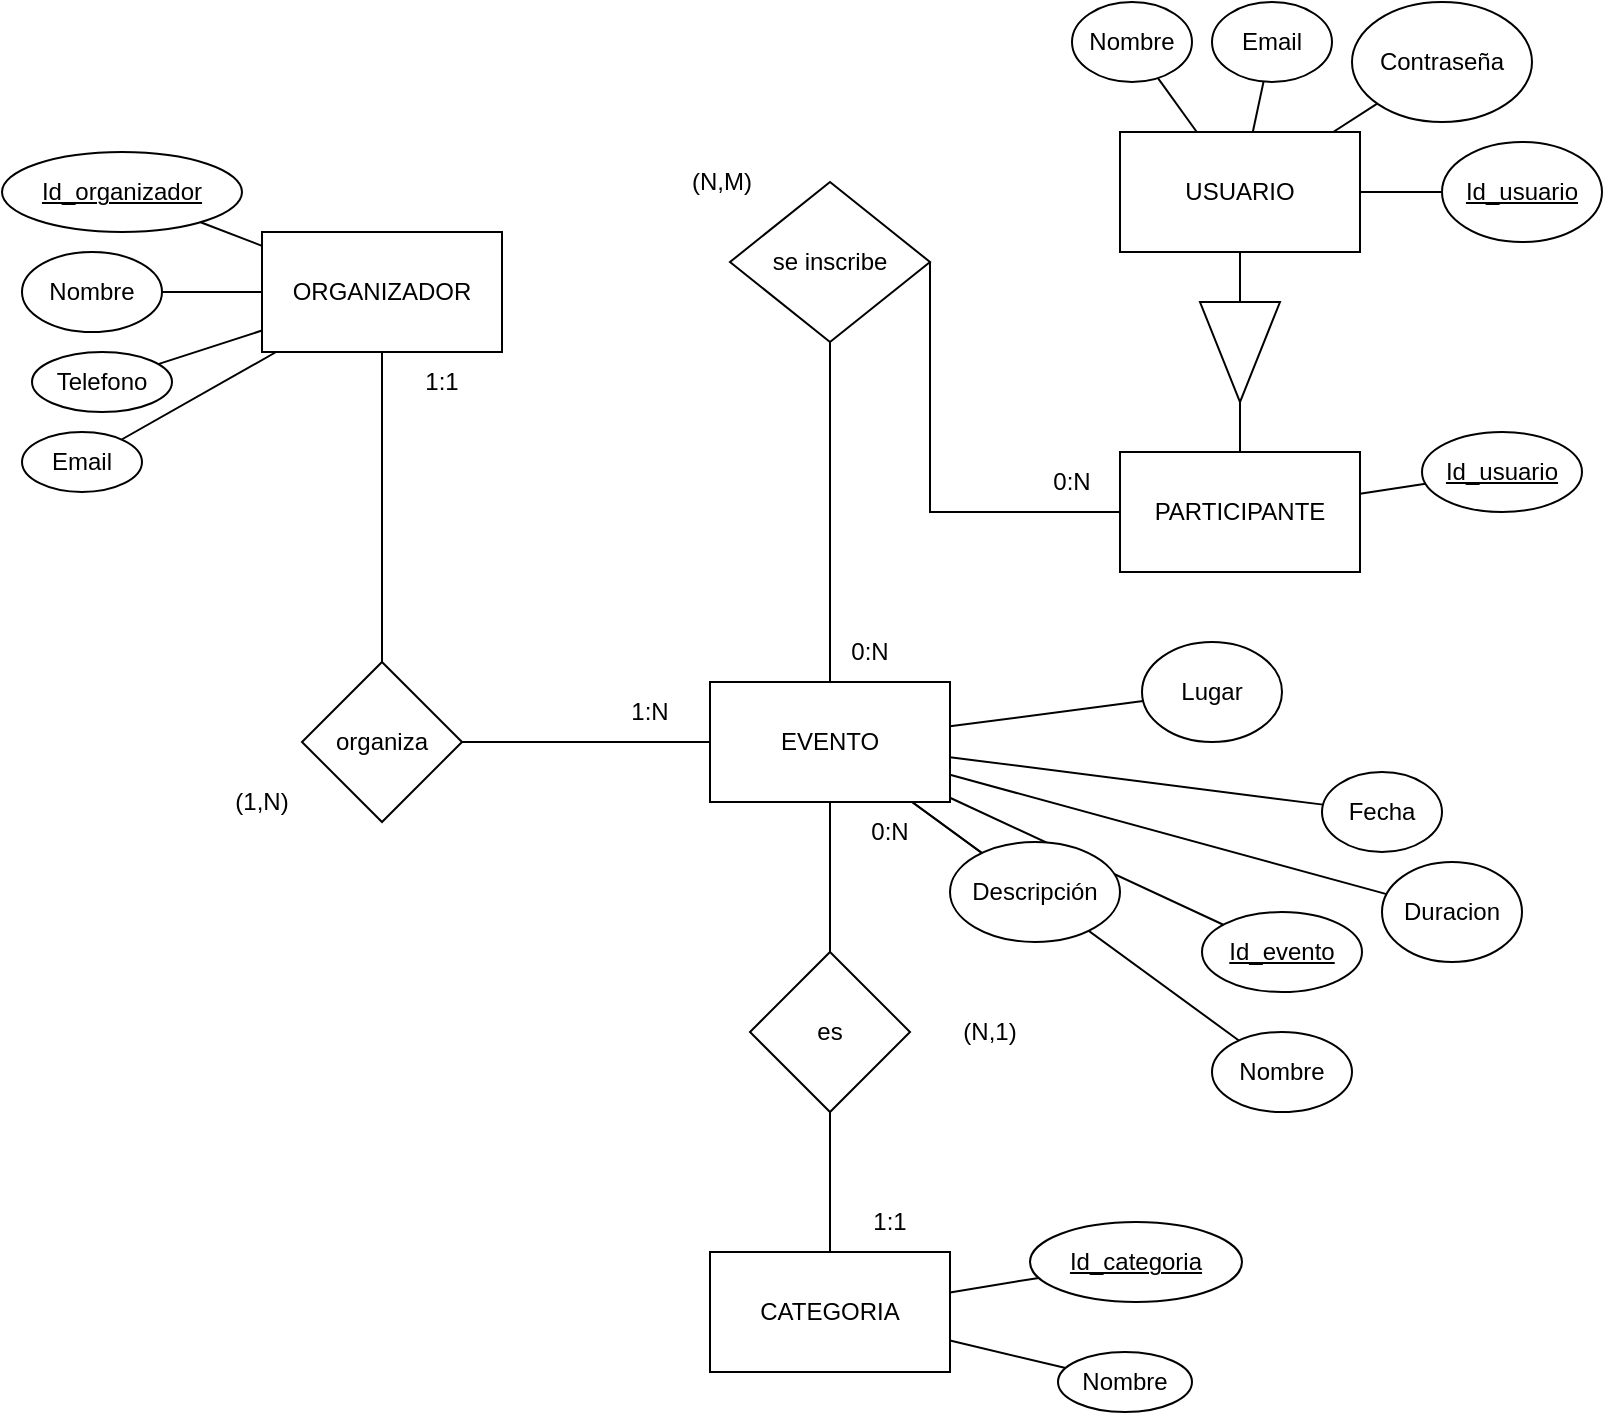 <mxfile version="26.0.14">
  <diagram name="Página-1" id="3dnkntU0IXgfalLunMqd">
    <mxGraphModel dx="1035" dy="1720" grid="1" gridSize="10" guides="1" tooltips="1" connect="1" arrows="1" fold="1" page="1" pageScale="1" pageWidth="827" pageHeight="1169" math="0" shadow="0">
      <root>
        <mxCell id="0" />
        <mxCell id="1" parent="0" />
        <mxCell id="O2b9Vi96orQ5hWpseoit-1" value="EVENTO" style="rounded=0;whiteSpace=wrap;html=1;" parent="1" vertex="1">
          <mxGeometry x="354" y="315" width="120" height="60" as="geometry" />
        </mxCell>
        <mxCell id="O2b9Vi96orQ5hWpseoit-2" value="&lt;u&gt;Id_evento&lt;/u&gt;" style="ellipse;whiteSpace=wrap;html=1;" parent="1" vertex="1">
          <mxGeometry x="600" y="430" width="80" height="40" as="geometry" />
        </mxCell>
        <mxCell id="O2b9Vi96orQ5hWpseoit-3" value="" style="endArrow=none;html=1;rounded=0;" parent="1" source="O2b9Vi96orQ5hWpseoit-1" target="O2b9Vi96orQ5hWpseoit-2" edge="1">
          <mxGeometry width="50" height="50" relative="1" as="geometry">
            <mxPoint x="339" y="350" as="sourcePoint" />
            <mxPoint x="389" y="300" as="targetPoint" />
          </mxGeometry>
        </mxCell>
        <mxCell id="O2b9Vi96orQ5hWpseoit-4" value="Nombre" style="ellipse;whiteSpace=wrap;html=1;" parent="1" vertex="1">
          <mxGeometry x="605" y="490" width="70" height="40" as="geometry" />
        </mxCell>
        <mxCell id="O2b9Vi96orQ5hWpseoit-5" value="" style="endArrow=none;html=1;rounded=0;" parent="1" source="O2b9Vi96orQ5hWpseoit-1" target="O2b9Vi96orQ5hWpseoit-4" edge="1">
          <mxGeometry width="50" height="50" relative="1" as="geometry">
            <mxPoint x="369" y="410" as="sourcePoint" />
            <mxPoint x="419" y="360" as="targetPoint" />
          </mxGeometry>
        </mxCell>
        <mxCell id="O2b9Vi96orQ5hWpseoit-6" value="Fecha" style="ellipse;whiteSpace=wrap;html=1;" parent="1" vertex="1">
          <mxGeometry x="660" y="360" width="60" height="40" as="geometry" />
        </mxCell>
        <mxCell id="O2b9Vi96orQ5hWpseoit-7" value="" style="endArrow=none;html=1;rounded=0;" parent="1" target="O2b9Vi96orQ5hWpseoit-1" edge="1" source="O2b9Vi96orQ5hWpseoit-6">
          <mxGeometry width="50" height="50" relative="1" as="geometry">
            <mxPoint x="640" y="320" as="sourcePoint" />
            <mxPoint x="439" y="370" as="targetPoint" />
          </mxGeometry>
        </mxCell>
        <mxCell id="O2b9Vi96orQ5hWpseoit-8" value="Duracion" style="ellipse;whiteSpace=wrap;html=1;" parent="1" vertex="1">
          <mxGeometry x="690" y="405" width="70" height="50" as="geometry" />
        </mxCell>
        <mxCell id="O2b9Vi96orQ5hWpseoit-9" value="" style="endArrow=none;html=1;rounded=0;" parent="1" source="O2b9Vi96orQ5hWpseoit-1" target="O2b9Vi96orQ5hWpseoit-8" edge="1">
          <mxGeometry width="50" height="50" relative="1" as="geometry">
            <mxPoint x="559" y="340" as="sourcePoint" />
            <mxPoint x="609" y="290" as="targetPoint" />
          </mxGeometry>
        </mxCell>
        <mxCell id="O2b9Vi96orQ5hWpseoit-10" value="Lugar" style="ellipse;whiteSpace=wrap;html=1;" parent="1" vertex="1">
          <mxGeometry x="570" y="295" width="70" height="50" as="geometry" />
        </mxCell>
        <mxCell id="O2b9Vi96orQ5hWpseoit-11" value="" style="endArrow=none;html=1;rounded=0;" parent="1" source="O2b9Vi96orQ5hWpseoit-1" target="O2b9Vi96orQ5hWpseoit-10" edge="1">
          <mxGeometry width="50" height="50" relative="1" as="geometry">
            <mxPoint x="549" y="330" as="sourcePoint" />
            <mxPoint x="599" y="280" as="targetPoint" />
          </mxGeometry>
        </mxCell>
        <mxCell id="O2b9Vi96orQ5hWpseoit-12" value="USUARIO" style="rounded=0;whiteSpace=wrap;html=1;" parent="1" vertex="1">
          <mxGeometry x="559" y="40" width="120" height="60" as="geometry" />
        </mxCell>
        <mxCell id="O2b9Vi96orQ5hWpseoit-13" value="Nombre" style="ellipse;whiteSpace=wrap;html=1;" parent="1" vertex="1">
          <mxGeometry x="535" y="-25" width="60" height="40" as="geometry" />
        </mxCell>
        <mxCell id="O2b9Vi96orQ5hWpseoit-14" value="" style="endArrow=none;html=1;rounded=0;" parent="1" source="O2b9Vi96orQ5hWpseoit-12" target="O2b9Vi96orQ5hWpseoit-13" edge="1">
          <mxGeometry width="50" height="50" relative="1" as="geometry">
            <mxPoint x="605" y="25" as="sourcePoint" />
            <mxPoint x="655" y="-25" as="targetPoint" />
          </mxGeometry>
        </mxCell>
        <mxCell id="O2b9Vi96orQ5hWpseoit-15" value="Email" style="ellipse;whiteSpace=wrap;html=1;" parent="1" vertex="1">
          <mxGeometry x="605" y="-25" width="60" height="40" as="geometry" />
        </mxCell>
        <mxCell id="O2b9Vi96orQ5hWpseoit-16" value="" style="endArrow=none;html=1;rounded=0;" parent="1" source="O2b9Vi96orQ5hWpseoit-12" target="O2b9Vi96orQ5hWpseoit-15" edge="1">
          <mxGeometry width="50" height="50" relative="1" as="geometry">
            <mxPoint x="695" y="55" as="sourcePoint" />
            <mxPoint x="745" y="5" as="targetPoint" />
          </mxGeometry>
        </mxCell>
        <mxCell id="O2b9Vi96orQ5hWpseoit-17" value="Contraseña" style="ellipse;whiteSpace=wrap;html=1;" parent="1" vertex="1">
          <mxGeometry x="675" y="-25" width="90" height="60" as="geometry" />
        </mxCell>
        <mxCell id="O2b9Vi96orQ5hWpseoit-19" value="" style="endArrow=none;html=1;rounded=0;" parent="1" source="O2b9Vi96orQ5hWpseoit-12" target="O2b9Vi96orQ5hWpseoit-17" edge="1">
          <mxGeometry width="50" height="50" relative="1" as="geometry">
            <mxPoint x="695" y="95" as="sourcePoint" />
            <mxPoint x="745" y="45" as="targetPoint" />
          </mxGeometry>
        </mxCell>
        <mxCell id="O2b9Vi96orQ5hWpseoit-20" value="&lt;u&gt;Id_usuario&lt;/u&gt;" style="ellipse;whiteSpace=wrap;html=1;" parent="1" vertex="1">
          <mxGeometry x="720" y="45" width="80" height="50" as="geometry" />
        </mxCell>
        <mxCell id="O2b9Vi96orQ5hWpseoit-21" value="" style="endArrow=none;html=1;rounded=0;" parent="1" source="O2b9Vi96orQ5hWpseoit-12" target="O2b9Vi96orQ5hWpseoit-20" edge="1">
          <mxGeometry width="50" height="50" relative="1" as="geometry">
            <mxPoint x="675" y="155" as="sourcePoint" />
            <mxPoint x="715" y="70" as="targetPoint" />
          </mxGeometry>
        </mxCell>
        <mxCell id="O2b9Vi96orQ5hWpseoit-22" value="ORGANIZADOR" style="rounded=0;whiteSpace=wrap;html=1;" parent="1" vertex="1">
          <mxGeometry x="130" y="90" width="120" height="60" as="geometry" />
        </mxCell>
        <mxCell id="O2b9Vi96orQ5hWpseoit-23" value="&lt;u&gt;Id_organizador&lt;/u&gt;" style="ellipse;whiteSpace=wrap;html=1;" parent="1" vertex="1">
          <mxGeometry y="50" width="120" height="40" as="geometry" />
        </mxCell>
        <mxCell id="O2b9Vi96orQ5hWpseoit-24" value="" style="endArrow=none;html=1;rounded=0;" parent="1" source="O2b9Vi96orQ5hWpseoit-22" target="O2b9Vi96orQ5hWpseoit-23" edge="1">
          <mxGeometry width="50" height="50" relative="1" as="geometry">
            <mxPoint x="160" y="60" as="sourcePoint" />
            <mxPoint x="210" y="10" as="targetPoint" />
          </mxGeometry>
        </mxCell>
        <mxCell id="O2b9Vi96orQ5hWpseoit-25" value="Nombre" style="ellipse;whiteSpace=wrap;html=1;" parent="1" vertex="1">
          <mxGeometry x="10" y="100" width="70" height="40" as="geometry" />
        </mxCell>
        <mxCell id="O2b9Vi96orQ5hWpseoit-26" value="" style="endArrow=none;html=1;rounded=0;" parent="1" source="O2b9Vi96orQ5hWpseoit-25" target="O2b9Vi96orQ5hWpseoit-22" edge="1">
          <mxGeometry width="50" height="50" relative="1" as="geometry">
            <mxPoint x="110" y="220" as="sourcePoint" />
            <mxPoint x="160" y="170" as="targetPoint" />
          </mxGeometry>
        </mxCell>
        <mxCell id="O2b9Vi96orQ5hWpseoit-27" value="Telefono" style="ellipse;whiteSpace=wrap;html=1;" parent="1" vertex="1">
          <mxGeometry x="15" y="150" width="70" height="30" as="geometry" />
        </mxCell>
        <mxCell id="O2b9Vi96orQ5hWpseoit-28" value="" style="endArrow=none;html=1;rounded=0;" parent="1" source="O2b9Vi96orQ5hWpseoit-27" target="O2b9Vi96orQ5hWpseoit-22" edge="1">
          <mxGeometry width="50" height="50" relative="1" as="geometry">
            <mxPoint x="120" y="210" as="sourcePoint" />
            <mxPoint x="170" y="160" as="targetPoint" />
          </mxGeometry>
        </mxCell>
        <mxCell id="O2b9Vi96orQ5hWpseoit-29" value="Email" style="ellipse;whiteSpace=wrap;html=1;" parent="1" vertex="1">
          <mxGeometry x="10" y="190" width="60" height="30" as="geometry" />
        </mxCell>
        <mxCell id="O2b9Vi96orQ5hWpseoit-30" value="" style="endArrow=none;html=1;rounded=0;" parent="1" source="O2b9Vi96orQ5hWpseoit-29" target="O2b9Vi96orQ5hWpseoit-22" edge="1">
          <mxGeometry width="50" height="50" relative="1" as="geometry">
            <mxPoint x="100" y="240" as="sourcePoint" />
            <mxPoint x="150" y="190" as="targetPoint" />
          </mxGeometry>
        </mxCell>
        <mxCell id="O2b9Vi96orQ5hWpseoit-31" value="se inscribe" style="rhombus;whiteSpace=wrap;html=1;" parent="1" vertex="1">
          <mxGeometry x="364" y="65" width="100" height="80" as="geometry" />
        </mxCell>
        <mxCell id="O2b9Vi96orQ5hWpseoit-32" value="" style="endArrow=none;html=1;rounded=0;" parent="1" source="O2b9Vi96orQ5hWpseoit-1" target="O2b9Vi96orQ5hWpseoit-31" edge="1">
          <mxGeometry width="50" height="50" relative="1" as="geometry">
            <mxPoint x="340" y="220" as="sourcePoint" />
            <mxPoint x="390" y="170" as="targetPoint" />
          </mxGeometry>
        </mxCell>
        <mxCell id="O2b9Vi96orQ5hWpseoit-34" value="" style="endArrow=none;html=1;rounded=0;exitX=1;exitY=0.5;exitDx=0;exitDy=0;" parent="1" source="O2b9Vi96orQ5hWpseoit-31" target="WOfSyOvSdD_geZ2x93UE-3" edge="1">
          <mxGeometry width="50" height="50" relative="1" as="geometry">
            <mxPoint x="340" y="220" as="sourcePoint" />
            <mxPoint x="390" y="170" as="targetPoint" />
            <Array as="points">
              <mxPoint x="464" y="230" />
            </Array>
          </mxGeometry>
        </mxCell>
        <mxCell id="O2b9Vi96orQ5hWpseoit-35" value="organiza" style="rhombus;whiteSpace=wrap;html=1;" parent="1" vertex="1">
          <mxGeometry x="150" y="305" width="80" height="80" as="geometry" />
        </mxCell>
        <mxCell id="O2b9Vi96orQ5hWpseoit-36" value="" style="endArrow=none;html=1;rounded=0;" parent="1" source="O2b9Vi96orQ5hWpseoit-35" target="O2b9Vi96orQ5hWpseoit-22" edge="1">
          <mxGeometry width="50" height="50" relative="1" as="geometry">
            <mxPoint x="190" y="250" as="sourcePoint" />
            <mxPoint x="240" y="200" as="targetPoint" />
          </mxGeometry>
        </mxCell>
        <mxCell id="O2b9Vi96orQ5hWpseoit-37" value="" style="endArrow=none;html=1;rounded=0;entryX=0;entryY=0.5;entryDx=0;entryDy=0;exitX=1;exitY=0.5;exitDx=0;exitDy=0;" parent="1" source="O2b9Vi96orQ5hWpseoit-35" target="O2b9Vi96orQ5hWpseoit-1" edge="1">
          <mxGeometry width="50" height="50" relative="1" as="geometry">
            <mxPoint x="240" y="510" as="sourcePoint" />
            <mxPoint x="290" y="460" as="targetPoint" />
          </mxGeometry>
        </mxCell>
        <mxCell id="O2b9Vi96orQ5hWpseoit-39" value="" style="endArrow=none;html=1;rounded=0;entryX=0.5;entryY=1;entryDx=0;entryDy=0;" parent="1" target="O2b9Vi96orQ5hWpseoit-1" edge="1">
          <mxGeometry width="50" height="50" relative="1" as="geometry">
            <mxPoint x="414" y="450" as="sourcePoint" />
            <mxPoint x="320" y="440" as="targetPoint" />
          </mxGeometry>
        </mxCell>
        <mxCell id="p0y8SW8UQK-Zpm-RRnzA-1" value="CATEGORIA" style="rounded=0;whiteSpace=wrap;html=1;" parent="1" vertex="1">
          <mxGeometry x="354" y="600" width="120" height="60" as="geometry" />
        </mxCell>
        <mxCell id="p0y8SW8UQK-Zpm-RRnzA-2" value="es" style="rhombus;whiteSpace=wrap;html=1;" parent="1" vertex="1">
          <mxGeometry x="374" y="450" width="80" height="80" as="geometry" />
        </mxCell>
        <mxCell id="p0y8SW8UQK-Zpm-RRnzA-3" value="" style="endArrow=none;html=1;rounded=0;" parent="1" source="p0y8SW8UQK-Zpm-RRnzA-1" target="p0y8SW8UQK-Zpm-RRnzA-2" edge="1">
          <mxGeometry width="50" height="50" relative="1" as="geometry">
            <mxPoint x="240" y="540" as="sourcePoint" />
            <mxPoint x="290" y="490" as="targetPoint" />
          </mxGeometry>
        </mxCell>
        <mxCell id="p0y8SW8UQK-Zpm-RRnzA-5" value="&lt;u&gt;Id_categoria&lt;/u&gt;" style="ellipse;whiteSpace=wrap;html=1;" parent="1" vertex="1">
          <mxGeometry x="514" y="585" width="106" height="40" as="geometry" />
        </mxCell>
        <mxCell id="p0y8SW8UQK-Zpm-RRnzA-6" value="" style="endArrow=none;html=1;rounded=0;" parent="1" source="p0y8SW8UQK-Zpm-RRnzA-1" target="p0y8SW8UQK-Zpm-RRnzA-5" edge="1">
          <mxGeometry width="50" height="50" relative="1" as="geometry">
            <mxPoint x="464" y="580" as="sourcePoint" />
            <mxPoint x="514" y="530" as="targetPoint" />
          </mxGeometry>
        </mxCell>
        <mxCell id="p0y8SW8UQK-Zpm-RRnzA-7" value="Nombre" style="ellipse;whiteSpace=wrap;html=1;" parent="1" vertex="1">
          <mxGeometry x="528" y="650" width="67" height="30" as="geometry" />
        </mxCell>
        <mxCell id="p0y8SW8UQK-Zpm-RRnzA-8" value="" style="endArrow=none;html=1;rounded=0;" parent="1" source="p0y8SW8UQK-Zpm-RRnzA-7" target="p0y8SW8UQK-Zpm-RRnzA-1" edge="1">
          <mxGeometry width="50" height="50" relative="1" as="geometry">
            <mxPoint x="390" y="740" as="sourcePoint" />
            <mxPoint x="440" y="690" as="targetPoint" />
          </mxGeometry>
        </mxCell>
        <mxCell id="p0y8SW8UQK-Zpm-RRnzA-9" value="1:N" style="text;html=1;align=center;verticalAlign=middle;whiteSpace=wrap;rounded=0;" parent="1" vertex="1">
          <mxGeometry x="294" y="315" width="60" height="30" as="geometry" />
        </mxCell>
        <mxCell id="p0y8SW8UQK-Zpm-RRnzA-10" value="1:1" style="text;html=1;align=center;verticalAlign=middle;whiteSpace=wrap;rounded=0;" parent="1" vertex="1">
          <mxGeometry x="190" y="150" width="60" height="30" as="geometry" />
        </mxCell>
        <mxCell id="p0y8SW8UQK-Zpm-RRnzA-11" value="(1,N)" style="text;html=1;align=center;verticalAlign=middle;whiteSpace=wrap;rounded=0;" parent="1" vertex="1">
          <mxGeometry x="100" y="360" width="60" height="30" as="geometry" />
        </mxCell>
        <mxCell id="p0y8SW8UQK-Zpm-RRnzA-12" value="0:N" style="text;html=1;align=center;verticalAlign=middle;whiteSpace=wrap;rounded=0;" parent="1" vertex="1">
          <mxGeometry x="505" y="200" width="60" height="30" as="geometry" />
        </mxCell>
        <mxCell id="p0y8SW8UQK-Zpm-RRnzA-13" value="0:N" style="text;html=1;align=center;verticalAlign=middle;whiteSpace=wrap;rounded=0;" parent="1" vertex="1">
          <mxGeometry x="404" y="285" width="60" height="30" as="geometry" />
        </mxCell>
        <mxCell id="p0y8SW8UQK-Zpm-RRnzA-14" value="(N,M)" style="text;html=1;align=center;verticalAlign=middle;whiteSpace=wrap;rounded=0;" parent="1" vertex="1">
          <mxGeometry x="330" y="50" width="60" height="30" as="geometry" />
        </mxCell>
        <mxCell id="p0y8SW8UQK-Zpm-RRnzA-15" value="1:1" style="text;html=1;align=center;verticalAlign=middle;whiteSpace=wrap;rounded=0;" parent="1" vertex="1">
          <mxGeometry x="414" y="570" width="60" height="30" as="geometry" />
        </mxCell>
        <mxCell id="p0y8SW8UQK-Zpm-RRnzA-17" value="0:N" style="text;html=1;align=center;verticalAlign=middle;whiteSpace=wrap;rounded=0;" parent="1" vertex="1">
          <mxGeometry x="414" y="375" width="60" height="30" as="geometry" />
        </mxCell>
        <mxCell id="p0y8SW8UQK-Zpm-RRnzA-18" value="(N,1)" style="text;html=1;align=center;verticalAlign=middle;whiteSpace=wrap;rounded=0;" parent="1" vertex="1">
          <mxGeometry x="464" y="475" width="60" height="30" as="geometry" />
        </mxCell>
        <mxCell id="WOfSyOvSdD_geZ2x93UE-1" value="Descripción" style="ellipse;whiteSpace=wrap;html=1;" vertex="1" parent="1">
          <mxGeometry x="474" y="395" width="85" height="50" as="geometry" />
        </mxCell>
        <mxCell id="WOfSyOvSdD_geZ2x93UE-2" value="" style="endArrow=none;html=1;rounded=0;" edge="1" parent="1" source="WOfSyOvSdD_geZ2x93UE-1" target="O2b9Vi96orQ5hWpseoit-1">
          <mxGeometry width="50" height="50" relative="1" as="geometry">
            <mxPoint x="419" y="270" as="sourcePoint" />
            <mxPoint x="469" y="220" as="targetPoint" />
          </mxGeometry>
        </mxCell>
        <mxCell id="WOfSyOvSdD_geZ2x93UE-3" value="PARTICIPANTE" style="rounded=0;whiteSpace=wrap;html=1;" vertex="1" parent="1">
          <mxGeometry x="559" y="200" width="120" height="60" as="geometry" />
        </mxCell>
        <mxCell id="WOfSyOvSdD_geZ2x93UE-4" value="" style="triangle;whiteSpace=wrap;html=1;rotation=90;" vertex="1" parent="1">
          <mxGeometry x="594" y="130" width="50" height="40" as="geometry" />
        </mxCell>
        <mxCell id="WOfSyOvSdD_geZ2x93UE-7" value="" style="endArrow=none;html=1;rounded=0;" edge="1" parent="1" source="WOfSyOvSdD_geZ2x93UE-4" target="O2b9Vi96orQ5hWpseoit-12">
          <mxGeometry width="50" height="50" relative="1" as="geometry">
            <mxPoint x="670" y="175" as="sourcePoint" />
            <mxPoint x="720" y="125" as="targetPoint" />
          </mxGeometry>
        </mxCell>
        <mxCell id="WOfSyOvSdD_geZ2x93UE-13" value="" style="endArrow=none;html=1;rounded=0;" edge="1" parent="1" source="WOfSyOvSdD_geZ2x93UE-3" target="WOfSyOvSdD_geZ2x93UE-4">
          <mxGeometry width="50" height="50" relative="1" as="geometry">
            <mxPoint x="340" y="280" as="sourcePoint" />
            <mxPoint x="390" y="230" as="targetPoint" />
          </mxGeometry>
        </mxCell>
        <mxCell id="WOfSyOvSdD_geZ2x93UE-15" value="&lt;u&gt;Id_usuario&lt;/u&gt;" style="ellipse;whiteSpace=wrap;html=1;" vertex="1" parent="1">
          <mxGeometry x="710" y="190" width="80" height="40" as="geometry" />
        </mxCell>
        <mxCell id="WOfSyOvSdD_geZ2x93UE-16" value="" style="endArrow=none;html=1;rounded=0;" edge="1" parent="1" source="WOfSyOvSdD_geZ2x93UE-3" target="WOfSyOvSdD_geZ2x93UE-15">
          <mxGeometry width="50" height="50" relative="1" as="geometry">
            <mxPoint x="340" y="280" as="sourcePoint" />
            <mxPoint x="390" y="230" as="targetPoint" />
          </mxGeometry>
        </mxCell>
      </root>
    </mxGraphModel>
  </diagram>
</mxfile>
